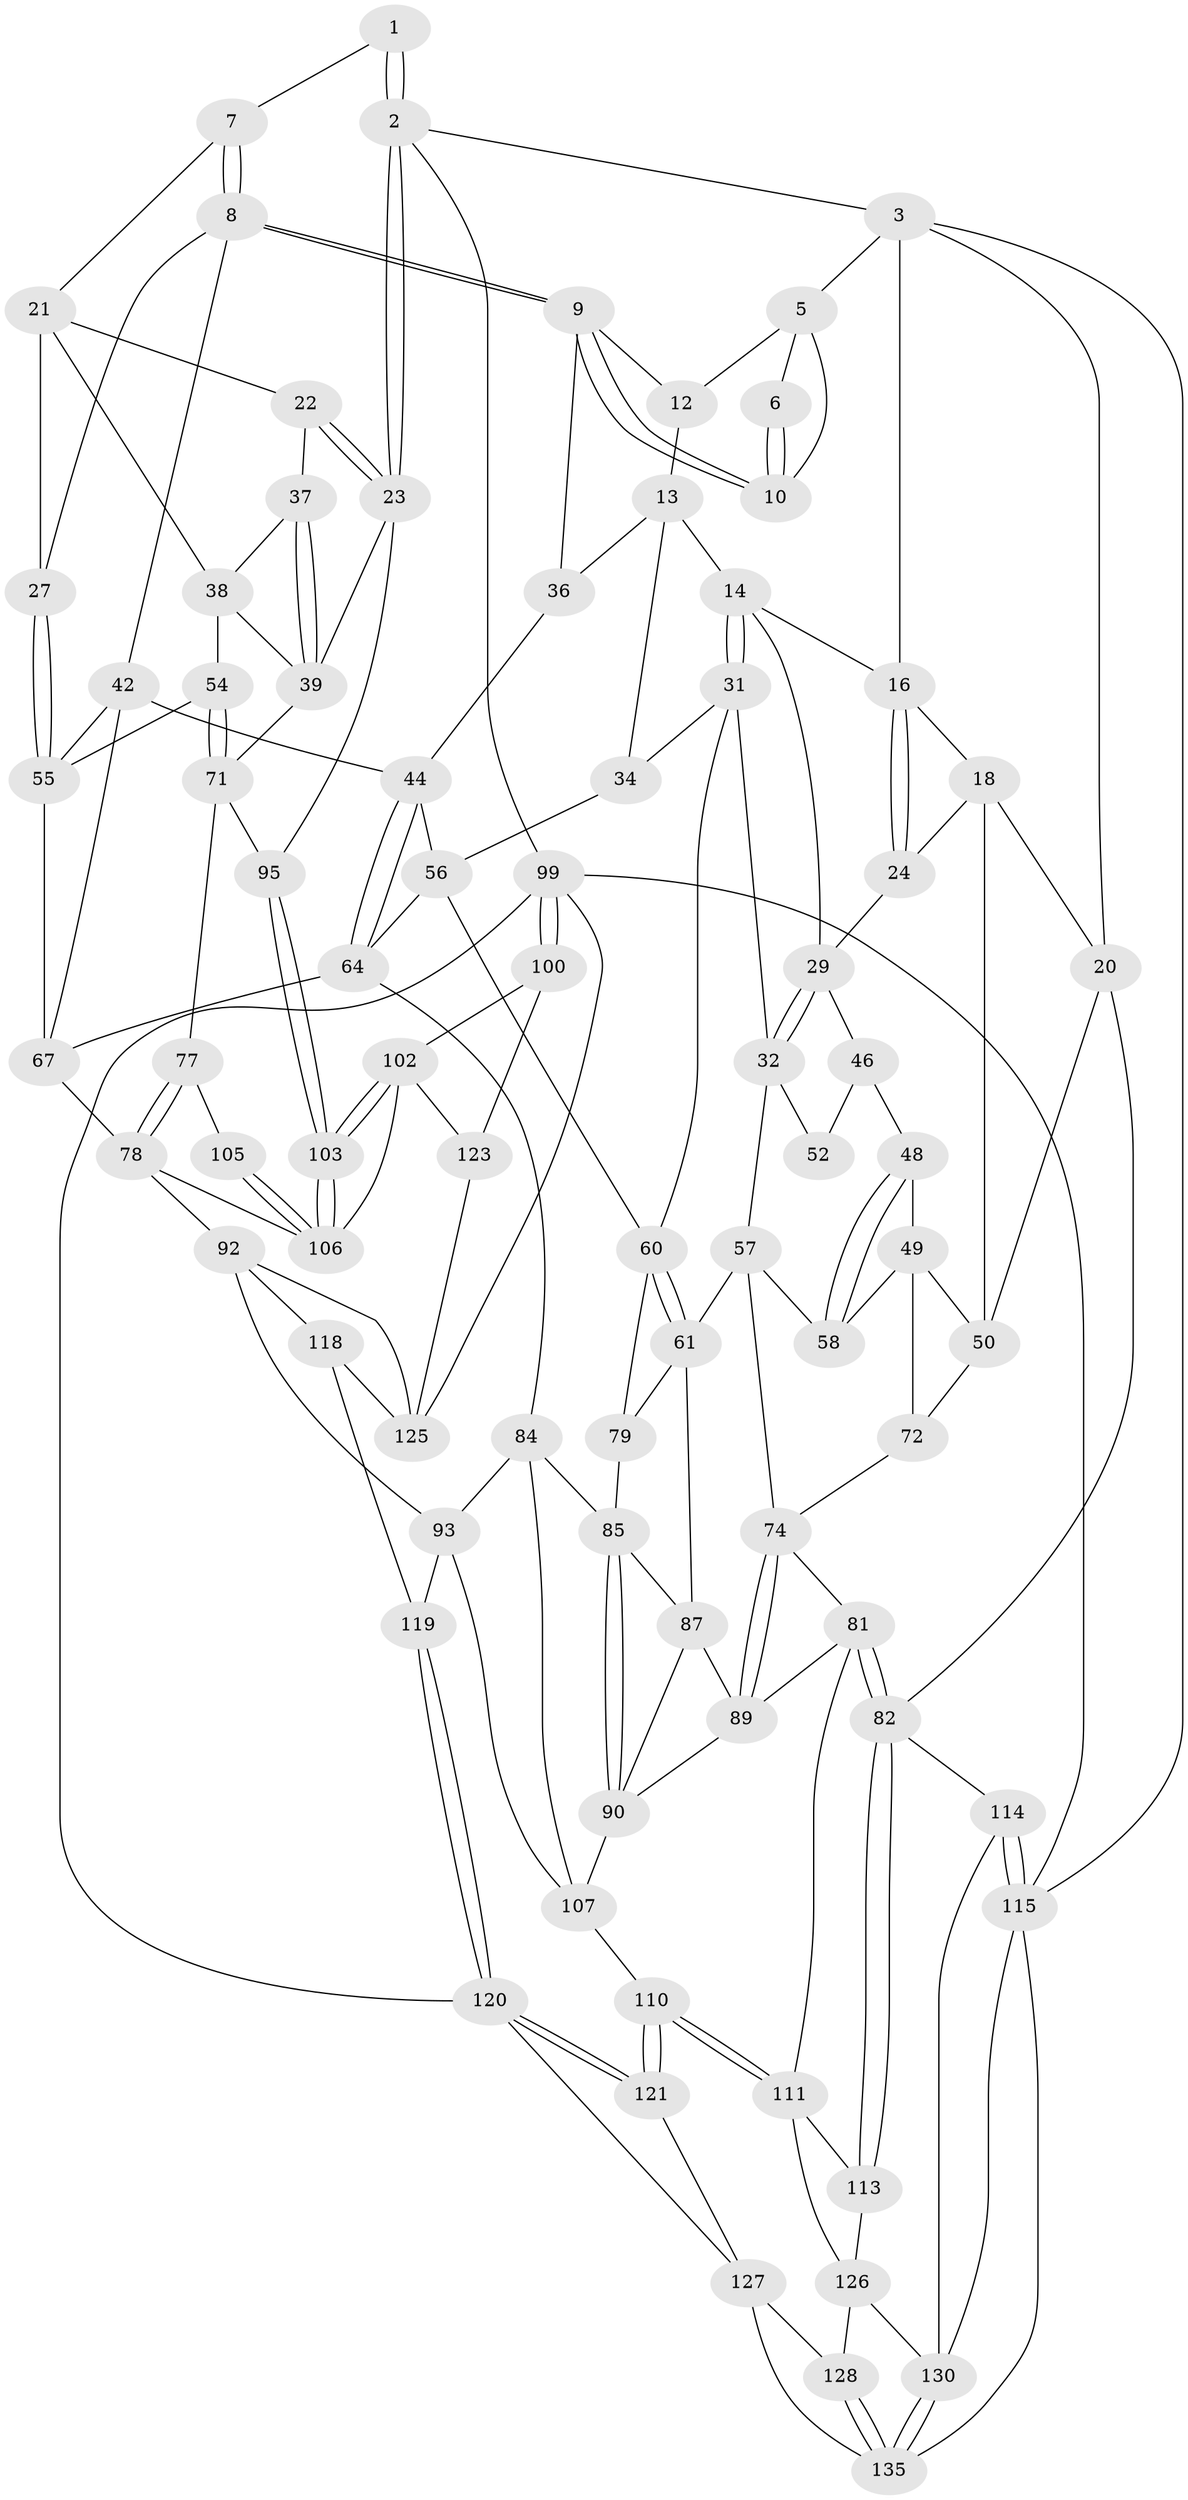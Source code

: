 // Generated by graph-tools (version 1.1) at 2025/24/03/03/25 07:24:32]
// undirected, 83 vertices, 183 edges
graph export_dot {
graph [start="1"]
  node [color=gray90,style=filled];
  1 [pos="+0.7744100892392409+0"];
  2 [pos="+1+0"];
  3 [pos="+0+0",super="+4"];
  5 [pos="+0.3837307171763012+0",super="+11"];
  6 [pos="+0.5440296434722631+0"];
  7 [pos="+0.7889967638590588+0.021848911195996613"];
  8 [pos="+0.6539494921862035+0.15677644420217313",super="+28"];
  9 [pos="+0.6272109289035463+0.14493111180083798",super="+25"];
  10 [pos="+0.5717607202240584+0.07851245450154534"];
  12 [pos="+0.42646400610894963+0.14263224636754812"];
  13 [pos="+0.4201339963084376+0.14811139287888272",super="+33"];
  14 [pos="+0.40574412985572617+0.14840396199014708",super="+15"];
  16 [pos="+0.27538568239936895+0.07708657221034933",super="+17"];
  18 [pos="+0.08346977708436348+0.1438865052097004",super="+19"];
  20 [pos="+0+0.2743185630269571",super="+80"];
  21 [pos="+0.8796049738120916+0.11971024490104146",super="+26"];
  22 [pos="+0.9111648939251008+0.13083812231619024"];
  23 [pos="+1+0",super="+41"];
  24 [pos="+0.13229804426961922+0.20092701783635084"];
  27 [pos="+0.7032238015779256+0.23580864605573237"];
  29 [pos="+0.26597115314488+0.22783642430006049",super="+30"];
  31 [pos="+0.3432956365569973+0.2965365113583912",super="+35"];
  32 [pos="+0.2721971018033907+0.251367457568357",super="+51"];
  34 [pos="+0.41340094027319363+0.29919359724980377"];
  36 [pos="+0.49819335786543495+0.25778978566971356"];
  37 [pos="+0.912074664881962+0.14788998055584174"];
  38 [pos="+0.8272448846985977+0.2680517830396461",super="+53"];
  39 [pos="+0.933950347878336+0.29645047717135287",super="+40"];
  42 [pos="+0.6530118886948385+0.27112534580775255",super="+43"];
  44 [pos="+0.5588970909767471+0.3170164348942564",super="+45"];
  46 [pos="+0.13158277734981327+0.20723972906393362",super="+47"];
  48 [pos="+0.08135624753151767+0.29645602029690854"];
  49 [pos="+0.021249789693964682+0.3088241046714105",super="+66"];
  50 [pos="+0+0.30815707879913895",super="+73"];
  52 [pos="+0.177699624177533+0.2919467892831626"];
  54 [pos="+0.8468445292923+0.3635088667973009"];
  55 [pos="+0.7604774033288548+0.3530960340808429",super="+59"];
  56 [pos="+0.4726537061596015+0.3629887210779173",super="+65"];
  57 [pos="+0.19740718708558094+0.3510902515651959",super="+63"];
  58 [pos="+0.14778967242834162+0.352786997621188"];
  60 [pos="+0.35418670314554906+0.34957821193995986",super="+70"];
  61 [pos="+0.3150624664960667+0.407239852108347",super="+62"];
  64 [pos="+0.49417416935236863+0.4331225213564044",super="+68"];
  67 [pos="+0.6046073223384839+0.44455838743405773",super="+69"];
  71 [pos="+0.8572646339717878+0.45536535202887113",super="+76"];
  72 [pos="+0.09680054121031277+0.4231129317287281"];
  74 [pos="+0.20876063702372288+0.4958664295651652",super="+75"];
  77 [pos="+0.8253348821371039+0.5383795060525217"];
  78 [pos="+0.7491471060454871+0.6009348971899736",super="+91"];
  79 [pos="+0.42851360077468914+0.4432569741742286"];
  81 [pos="+0.06485695985176862+0.6064920729723476",super="+98"];
  82 [pos="+0+0.6661617556139084",super="+83"];
  84 [pos="+0.48136355181582446+0.5735173298619965",super="+94"];
  85 [pos="+0.44056358131422135+0.5742633009890837",super="+86"];
  87 [pos="+0.35189486126179165+0.4706123225671291",super="+88"];
  89 [pos="+0.20771455217440019+0.5344189509984285",super="+97"];
  90 [pos="+0.4051090388450218+0.5872498959076811",super="+104"];
  92 [pos="+0.7080619424447387+0.6428797138287358",super="+117"];
  93 [pos="+0.6465595600600361+0.6416894800423243",super="+116"];
  95 [pos="+1+0.43064726708565815",super="+96"];
  99 [pos="+1+1",super="+133"];
  100 [pos="+1+1",super="+101"];
  102 [pos="+1+0.7575209769611825",super="+122"];
  103 [pos="+1+0.7193473741505335"];
  105 [pos="+0.9485003410773335+0.5441400476861925"];
  106 [pos="+0.9874006921933438+0.6314644841456915",super="+109"];
  107 [pos="+0.47020185326085406+0.7422676639483986",super="+108"];
  110 [pos="+0.3165562520409405+0.7712883360428019"];
  111 [pos="+0.23776770571937542+0.7478923003658174",super="+112"];
  113 [pos="+0+0.7519477610169517"];
  114 [pos="+0+0.7397084895008412"];
  115 [pos="+0+1",super="+138"];
  118 [pos="+0.5523724507944392+0.8617406116908748"];
  119 [pos="+0.5478423758452436+0.8606663023328331"];
  120 [pos="+0.424298140422675+0.9135605563588624",super="+134"];
  121 [pos="+0.32172077361372015+0.8378633358795307"];
  123 [pos="+0.8112300745854689+0.74857198839283",super="+124"];
  125 [pos="+0.7823105810544436+0.9287968921094172",super="+132"];
  126 [pos="+0.11622656186060594+0.8174464180554997",super="+129"];
  127 [pos="+0.26320575113581174+0.9022886475035381",super="+136"];
  128 [pos="+0.19610014629017272+0.9176567981626127"];
  130 [pos="+0.06323001667100815+0.9450004350519078",super="+131"];
  135 [pos="+0.10976700198176859+1",super="+137"];
  1 -- 2;
  1 -- 2;
  1 -- 7;
  2 -- 3;
  2 -- 23;
  2 -- 23;
  2 -- 99;
  3 -- 20;
  3 -- 115;
  3 -- 16;
  3 -- 5;
  5 -- 6;
  5 -- 10;
  5 -- 12;
  6 -- 10;
  6 -- 10;
  7 -- 8;
  7 -- 8;
  7 -- 21;
  8 -- 9;
  8 -- 9;
  8 -- 42;
  8 -- 27;
  9 -- 10;
  9 -- 10;
  9 -- 12;
  9 -- 36;
  12 -- 13;
  13 -- 14;
  13 -- 34;
  13 -- 36;
  14 -- 31;
  14 -- 31;
  14 -- 16;
  14 -- 29;
  16 -- 24;
  16 -- 24;
  16 -- 18;
  18 -- 24;
  18 -- 50;
  18 -- 20;
  20 -- 82;
  20 -- 50;
  21 -- 22;
  21 -- 27;
  21 -- 38;
  22 -- 23;
  22 -- 23;
  22 -- 37;
  23 -- 39;
  23 -- 95;
  24 -- 29;
  27 -- 55;
  27 -- 55;
  29 -- 32;
  29 -- 32;
  29 -- 46;
  31 -- 32;
  31 -- 34;
  31 -- 60;
  32 -- 57;
  32 -- 52;
  34 -- 56;
  36 -- 44;
  37 -- 38;
  37 -- 39;
  37 -- 39;
  38 -- 54;
  38 -- 39;
  39 -- 71;
  42 -- 55;
  42 -- 67;
  42 -- 44;
  44 -- 64;
  44 -- 64;
  44 -- 56;
  46 -- 52 [weight=2];
  46 -- 48;
  48 -- 49;
  48 -- 58;
  48 -- 58;
  49 -- 50;
  49 -- 72;
  49 -- 58;
  50 -- 72;
  54 -- 55;
  54 -- 71;
  54 -- 71;
  55 -- 67;
  56 -- 64;
  56 -- 60;
  57 -- 58;
  57 -- 74;
  57 -- 61;
  60 -- 61;
  60 -- 61;
  60 -- 79;
  61 -- 79;
  61 -- 87;
  64 -- 67;
  64 -- 84;
  67 -- 78;
  71 -- 77;
  71 -- 95;
  72 -- 74;
  74 -- 89;
  74 -- 89;
  74 -- 81;
  77 -- 78;
  77 -- 78;
  77 -- 105;
  78 -- 106;
  78 -- 92;
  79 -- 85;
  81 -- 82;
  81 -- 82;
  81 -- 89;
  81 -- 111;
  82 -- 113;
  82 -- 113;
  82 -- 114;
  84 -- 85;
  84 -- 107;
  84 -- 93;
  85 -- 90;
  85 -- 90;
  85 -- 87;
  87 -- 89;
  87 -- 90;
  89 -- 90;
  90 -- 107;
  92 -- 93;
  92 -- 125;
  92 -- 118;
  93 -- 107;
  93 -- 119;
  95 -- 103;
  95 -- 103;
  99 -- 100;
  99 -- 100;
  99 -- 115;
  99 -- 120;
  99 -- 125;
  100 -- 123 [weight=2];
  100 -- 102;
  102 -- 103;
  102 -- 103;
  102 -- 123;
  102 -- 106;
  103 -- 106;
  103 -- 106;
  105 -- 106;
  105 -- 106;
  107 -- 110;
  110 -- 111;
  110 -- 111;
  110 -- 121;
  110 -- 121;
  111 -- 126;
  111 -- 113;
  113 -- 126;
  114 -- 115;
  114 -- 115;
  114 -- 130;
  115 -- 130;
  115 -- 135;
  118 -- 119;
  118 -- 125;
  119 -- 120;
  119 -- 120;
  120 -- 121;
  120 -- 121;
  120 -- 127;
  121 -- 127;
  123 -- 125;
  126 -- 128;
  126 -- 130;
  127 -- 128;
  127 -- 135;
  128 -- 135;
  128 -- 135;
  130 -- 135;
  130 -- 135;
}
